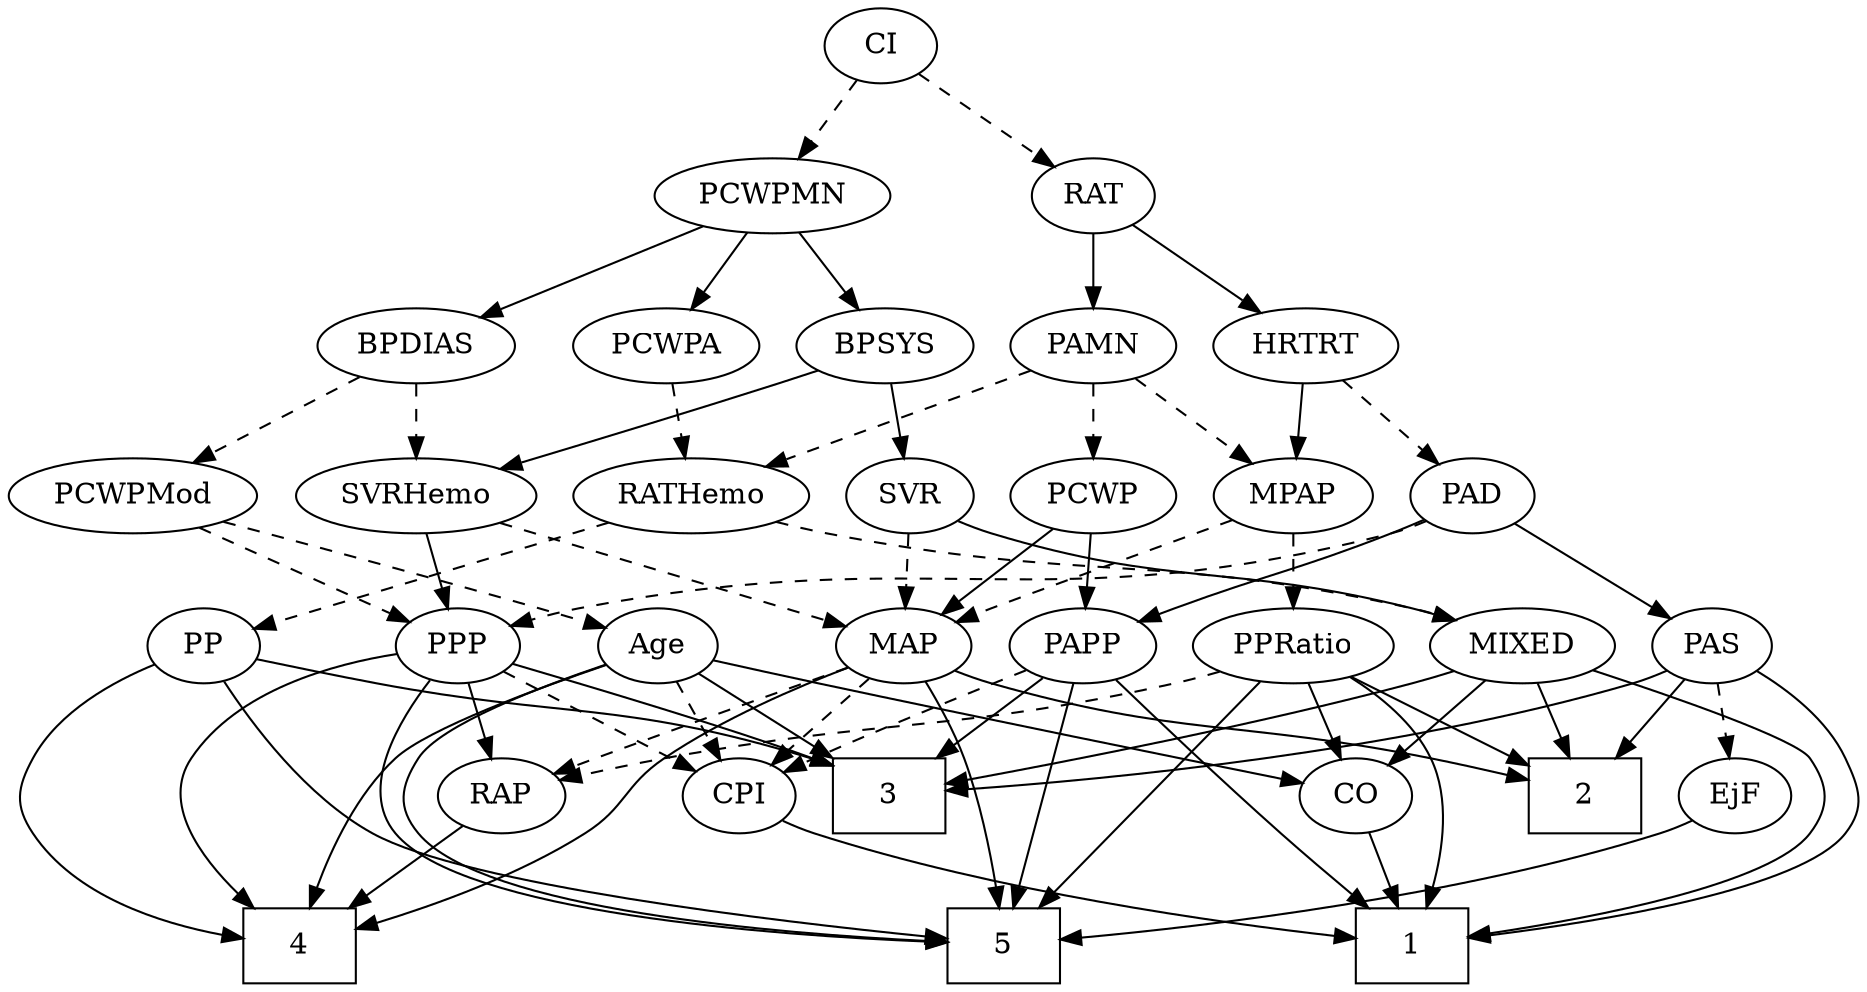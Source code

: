 strict digraph {
	graph [bb="0,0,866.6,468"];
	node [label="\N"];
	1	[height=0.5,
		pos="447.65,18",
		shape=box,
		width=0.75];
	2	[height=0.5,
		pos="200.65,90",
		shape=box,
		width=0.75];
	3	[height=0.5,
		pos="566.65,90",
		shape=box,
		width=0.75];
	4	[height=0.5,
		pos="292.65,18",
		shape=box,
		width=0.75];
	5	[height=0.5,
		pos="220.65,18",
		shape=box,
		width=0.75];
	Age	[height=0.5,
		pos="697.65,162",
		width=0.75];
	Age -> 3	[pos="e,593.8,105.5 677.19,150.06 657.28,139.42 626.61,123.04 602.63,110.22",
		style=solid];
	Age -> 4	[pos="e,320.04,23.091 706.95,145.04 717.05,125.38 729.51,92.125 711.65,72 667.09,21.772 478.23,44.748 411.65,36 384.38,32.416 353.64,28.016 \
330.24,24.59",
		style=solid];
	Age -> 5	[pos="e,247.8,32.999 689.28,144.85 677.5,124.01 653.95,88.464 622.65,72 480.97,-2.5408 416.85,76.173 257.91,35.701",
		style=solid];
	CO	[height=0.5,
		pos="384.65,90",
		width=0.75];
	Age -> CO	[pos="e,405.19,101.92 674.58,152.59 665.64,149.56 655.25,146.32 645.65,144 547.22,120.19 517.4,137.92 420.65,108 418.72,107.4 416.76,106.72 \
414.81,105.98",
		style=solid];
	CPI	[height=0.5,
		pos="790.65,90",
		width=0.75];
	Age -> CPI	[pos="e,773.24,104.11 715.15,147.83 729.18,137.27 749.07,122.3 764.92,110.37",
		style=dashed];
	EjF	[height=0.5,
		pos="456.65,90",
		width=0.75];
	EjF -> 5	[pos="e,247.91,32.647 436.04,78.297 431.09,75.998 425.76,73.74 420.65,72 352.92,48.903 329.23,59.148 257.4,35.828",
		style=solid];
	RAP	[height=0.5,
		pos="273.65,90",
		width=0.77632];
	RAP -> 4	[pos="e,287.96,36.275 278.25,72.055 280.37,64.261 282.93,54.822 285.3,46.079",
		style=solid];
	MIXED	[height=0.5,
		pos="373.65,162",
		width=1.1193];
	MIXED -> 1	[pos="e,420.38,25.27 361.7,144.55 349.72,125.86 334.88,94.994 348.65,72 362.09,49.563 388.63,36.088 410.85,28.342",
		style=solid];
	MIXED -> 2	[pos="e,227.69,104.02 343.47,150.04 317.45,140.43 278.73,125.76 236.93,107.98",
		style=solid];
	MIXED -> 3	[pos="e,539.64,100.8 404.24,149.91 438.34,137.54 493.48,117.54 529.9,104.33",
		style=solid];
	MIXED -> CO	[pos="e,381.97,108.1 376.37,143.7 377.59,135.98 379.04,126.71 380.39,118.11",
		style=solid];
	MPAP	[height=0.5,
		pos="120.65,234",
		width=0.97491];
	MAP	[height=0.5,
		pos="273.65,162",
		width=0.84854];
	MPAP -> MAP	[pos="e,250.36,173.66 145.92,221.44 172,209.51 212.78,190.85 241.22,177.84",
		style=dashed];
	PPRatio	[height=0.5,
		pos="177.65,162",
		width=1.1013];
	MPAP -> PPRatio	[pos="e,164.38,179.31 133.59,217.12 140.77,208.29 149.86,197.13 157.92,187.24",
		style=dashed];
	BPSYS	[height=0.5,
		pos="455.65,306",
		width=1.0471];
	SVR	[height=0.5,
		pos="405.65,234",
		width=0.77632];
	BPSYS -> SVR	[pos="e,416.84,250.67 444.06,288.76 437.72,279.89 429.75,268.74 422.72,258.89",
		style=solid];
	SVRHemo	[height=0.5,
		pos="501.65,234",
		width=1.3902];
	BPSYS -> SVRHemo	[pos="e,490.51,251.96 466.56,288.41 472.03,280.08 478.79,269.8 484.9,260.49",
		style=solid];
	PAD	[height=0.5,
		pos="598.65,234",
		width=0.79437];
	PAS	[height=0.5,
		pos="511.65,162",
		width=0.75];
	PAD -> PAS	[pos="e,528.22,176.33 581.47,219.17 568.55,208.78 550.68,194.4 536.25,182.79",
		style=solid];
	PPP	[height=0.5,
		pos="609.65,162",
		width=0.75];
	PAD -> PPP	[pos="e,606.94,180.28 601.32,216.05 602.53,208.35 603.99,199.03 605.35,190.36",
		style=dashed];
	PAPP	[height=0.5,
		pos="782.65,162",
		width=0.88464];
	PAD -> PAPP	[pos="e,756.45,172.26 621.04,222.66 626.14,220.4 631.56,218.06 636.65,216 656.99,207.77 710.45,188.59 746.72,175.71",
		style=solid];
	CO -> 1	[pos="e,432.32,36.04 398.01,74.155 406.02,65.264 416.39,53.742 425.58,43.529",
		style=solid];
	PAS -> 1	[pos="e,465.94,36.029 510.49,143.79 508.67,125.24 504.09,95.251 492.65,72 487.65,61.822 480.25,51.975 472.9,43.587",
		style=solid];
	PAS -> 2	[pos="e,227.88,104.72 486.11,156.12 425.99,144.63 278.09,116.33 237.64,107.19",
		style=solid];
	PAS -> 3	[pos="e,553.2,108.13 523.59,145.81 530.4,137.14 539.11,126.05 546.92,116.12",
		style=solid];
	PAS -> EjF	[pos="e,468.56,106.16 499.72,145.81 492.44,136.55 482.99,124.52 474.8,114.09",
		style=dashed];
	PAMN	[height=0.5,
		pos="165.65,306",
		width=1.011];
	PAMN -> MPAP	[pos="e,131.24,251.47 154.99,288.41 149.55,279.95 142.83,269.49 136.78,260.08",
		style=dashed];
	RATHemo	[height=0.5,
		pos="222.65,234",
		width=1.3721];
	PAMN -> RATHemo	[pos="e,208.98,251.8 178.59,289.12 185.67,280.42 194.6,269.45 202.57,259.66",
		style=dashed];
	PCWP	[height=0.5,
		pos="324.65,234",
		width=0.97491];
	PAMN -> PCWP	[pos="e,298.89,246.34 191.91,293.44 218.54,281.72 259.91,263.5 289.39,250.53",
		style=dashed];
	RATHemo -> MIXED	[pos="e,346.79,175.45 252.13,219.34 276.59,208 311.47,191.83 337.6,179.72",
		style=dashed];
	PP	[height=0.5,
		pos="84.654,162",
		width=0.75];
	RATHemo -> PP	[pos="e,105.45,173.55 195.06,219 171.73,207.17 138.37,190.25 114.44,178.11",
		style=dashed];
	CPI -> 1	[pos="e,474.77,21.739 768.84,78.918 762.73,76.379 756.02,73.853 749.65,72 656.31,44.816 542.45,29.444 484.85,22.866",
		style=solid];
	RAT	[height=0.5,
		pos="259.65,378",
		width=0.75827];
	RAT -> PAMN	[pos="e,184.87,321.31 241.97,363.83 228.24,353.61 208.95,339.24 193.2,327.51",
		style=solid];
	HRTRT	[height=0.5,
		pos="259.65,306",
		width=1.1013];
	RAT -> HRTRT	[pos="e,259.65,324.1 259.65,359.7 259.65,351.98 259.65,342.71 259.65,334.11",
		style=solid];
	SVR -> MIXED	[pos="e,381.41,179.96 398.07,216.41 394.34,208.25 389.75,198.22 385.57,189.07",
		style=solid];
	SVR -> MAP	[pos="e,295.79,174.74 384.74,221.91 363.21,210.49 329.42,192.57 304.75,179.49",
		style=dashed];
	PCWPMod	[height=0.5,
		pos="697.65,234",
		width=1.4443];
	PCWPMod -> Age	[pos="e,697.65,180.1 697.65,215.7 697.65,207.98 697.65,198.71 697.65,190.11",
		style=dashed];
	PCWPMod -> PPP	[pos="e,626.29,176.24 677.69,217.12 664.83,206.89 648.04,193.53 634.35,182.65",
		style=dashed];
	PCWPA	[height=0.5,
		pos="358.65,306",
		width=1.1555];
	PCWPA -> RATHemo	[pos="e,250.33,249.24 332.75,291.67 312.03,281 282.7,265.9 259.52,253.97",
		style=dashed];
	PCWPMN	[height=0.5,
		pos="406.65,378",
		width=1.3902];
	PCWPMN -> BPSYS	[pos="e,444.12,323.47 418.27,360.41 424.25,351.87 431.66,341.28 438.3,331.79",
		style=solid];
	PCWPMN -> PCWPA	[pos="e,369.95,323.47 395.28,360.41 389.42,351.87 382.16,341.28 375.65,331.79",
		style=solid];
	BPDIAS	[height=0.5,
		pos="553.65,306",
		width=1.1735];
	PCWPMN -> BPDIAS	[pos="e,526.65,319.86 435.7,363.17 459.14,352.01 492.25,336.24 517.43,324.25",
		style=solid];
	SVRHemo -> MAP	[pos="e,299.55,171.8 463.91,222.07 428.01,211.58 372.52,195.14 324.65,180 319.67,178.42 314.42,176.72 309.26,175.02",
		style=dashed];
	SVRHemo -> PPP	[pos="e,590.83,175.2 524.82,217.98 541.61,207.1 564.37,192.35 582.09,180.87",
		style=solid];
	BPDIAS -> PCWPMod	[pos="e,668.83,249.01 580.4,292 602.69,281.16 634.7,265.6 659.65,253.48",
		style=dashed];
	BPDIAS -> SVRHemo	[pos="e,513.89,251.47 541.33,288.41 534.98,279.87 527.12,269.28 520.07,259.79",
		style=dashed];
	MAP -> 2	[pos="e,218.42,108.04 258.17,146.15 248.81,137.18 236.65,125.52 225.92,115.23",
		style=solid];
	MAP -> 4	[pos="e,265.62,32.009 247.97,152.11 218.83,141.45 174.11,123.12 164.65,108 156.17,94.436 155.63,85.215 164.65,72 187.76,38.142 212.77,\
51.278 256.09,35.779",
		style=solid];
	MAP -> 5	[pos="e,193.41,32.991 248.49,151.48 215.21,138.64 160.12,116.42 154.65,108 145.94,94.581 147.74,86.427 154.65,72 161.15,58.458 172.97,\
47.282 184.84,38.741",
		style=solid];
	MAP -> RAP	[pos="e,273.65,108.1 273.65,143.7 273.65,135.98 273.65,126.71 273.65,118.11",
		style=dashed];
	MAP -> CPI	[pos="e,764.01,93.294 298.78,151.47 306.94,148.69 316.09,145.89 324.65,144 406.65,125.88 659.04,102.55 754.01,94.172",
		style=dashed];
	PP -> 3	[pos="e,539.41,98.133 106.67,151.16 113.58,148.43 121.32,145.74 128.65,144 286.8,106.36 332.22,134.25 492.65,108 504.73,106.02 517.77,\
103.25 529.5,100.51",
		style=solid];
	PP -> 4	[pos="e,265.27,32.286 93.441,144.9 105.02,125.1 127.17,91.696 154.65,72 191.29,45.747 209.81,53.151 255.71,36.05",
		style=solid];
	PP -> 5	[pos="e,193.51,21.631 61.52,152.43 42.95,144.17 18.146,129.7 6.6538,108 -0.83365,93.86 -3.2067,84.6 6.6538,72 28.204,44.461 128.02,29.233 \
183.39,22.772",
		style=solid];
	PPP -> 3	[pos="e,577.28,108.29 599.9,145.12 594.79,136.8 588.41,126.41 582.6,116.96",
		style=solid];
	PPP -> 4	[pos="e,319.91,22.974 621.8,145.67 635.53,126.35 653.78,93.142 635.65,72 633.16,69.095 418.44,37.398 330.04,24.456",
		style=solid];
	PPP -> 5	[pos="e,247.8,32.983 614.04,144 618.1,123.92 621.05,90.864 602.65,72 550.69,18.708 347.03,53.952 257.62,35.378",
		style=solid];
	PPP -> RAP	[pos="e,299.63,97.182 585.34,153.8 573.95,150.56 560.17,146.84 547.65,144 460.01,124.1 436.73,125.94 348.65,108 335.88,105.4 321.94,102.31 \
309.58,99.479",
		style=solid];
	PPP -> CPI	[pos="e,767.92,99.794 632.58,152.13 664.4,139.83 722.13,117.5 758.32,103.51",
		style=dashed];
	PPRatio -> 1	[pos="e,420.42,23.142 168.33,144.19 158.86,124.59 147.8,92.306 164.65,72 172.51,62.541 335.44,36.317 410.45,24.684",
		style=solid];
	PPRatio -> 2	[pos="e,194.98,108.28 183.22,144.05 185.81,136.18 188.95,126.62 191.85,117.79",
		style=solid];
	PPRatio -> 5	[pos="e,193.34,22.044 145.5,151.4 99.908,137.64 21.53,113.37 17.654,108 8.2862,95.029 7.8729,84.662 17.654,72 37.746,45.989 130.39,30.312 \
183.31,23.326",
		style=solid];
	PPRatio -> RAP	[pos="e,255.91,103.94 198.01,146.15 212.5,135.59 232.09,121.31 247.7,109.92",
		style=dashed];
	PPRatio -> CO	[pos="e,361.18,98.939 208.64,150.52 247.03,137.54 312.17,115.51 351.52,102.2",
		style=solid];
	PCWP -> MAP	[pos="e,285.42,179.15 312.83,216.76 306.45,208.02 298.46,197.05 291.36,187.31",
		style=solid];
	PCWP -> PAPP	[pos="e,757.3,173.07 350.81,221.57 356.59,219.41 362.76,217.4 368.65,216 527.24,178.28 574.44,214.96 733.65,180 738.18,179.01 742.86,177.73 \
747.46,176.31",
		style=solid];
	CI	[height=0.5,
		pos="308.65,450",
		width=0.75];
	CI -> RAT	[pos="e,270.84,394.98 297.78,433.46 291.59,424.62 283.69,413.34 276.69,403.34",
		style=dashed];
	CI -> PCWPMN	[pos="e,385.03,394.45 326.63,436.16 340.65,426.14 360.43,412.02 376.82,400.31",
		style=dashed];
	PAPP -> 1	[pos="e,474.92,20.455 808.11,151.14 826.09,142.67 848.86,128.54 859.65,108 867.1,93.838 870.22,84.014 859.65,72 835.06,44.044 582.05,26.702 \
485.14,21.042",
		style=solid];
	PAPP -> 3	[pos="e,593.92,99.407 756.25,151.7 748.94,149.16 741,146.44 733.65,144 689.18,129.23 637.75,113.04 603.85,102.49",
		style=solid];
	PAPP -> 5	[pos="e,247.77,33.105 799.28,146.51 819.16,127.51 847.3,93.991 826.65,72 784.92,27.542 353.8,49.903 257.77,35.101",
		style=solid];
	PAPP -> CPI	[pos="e,788.7,108.1 784.63,143.7 785.51,135.98 786.57,126.71 787.56,118.11",
		style=dashed];
	HRTRT -> MPAP	[pos="e,145.05,247.29 234.16,292.16 211.64,280.82 178.66,264.21 154.04,251.81",
		style=solid];
	HRTRT -> PAD	[pos="e,576.94,245.96 288.82,293.63 294.97,291.53 301.47,289.52 307.65,288 417.95,260.91 451.53,283.5 560.65,252 562.94,251.34 565.26,\
250.57 567.58,249.73",
		style=dashed];
}
